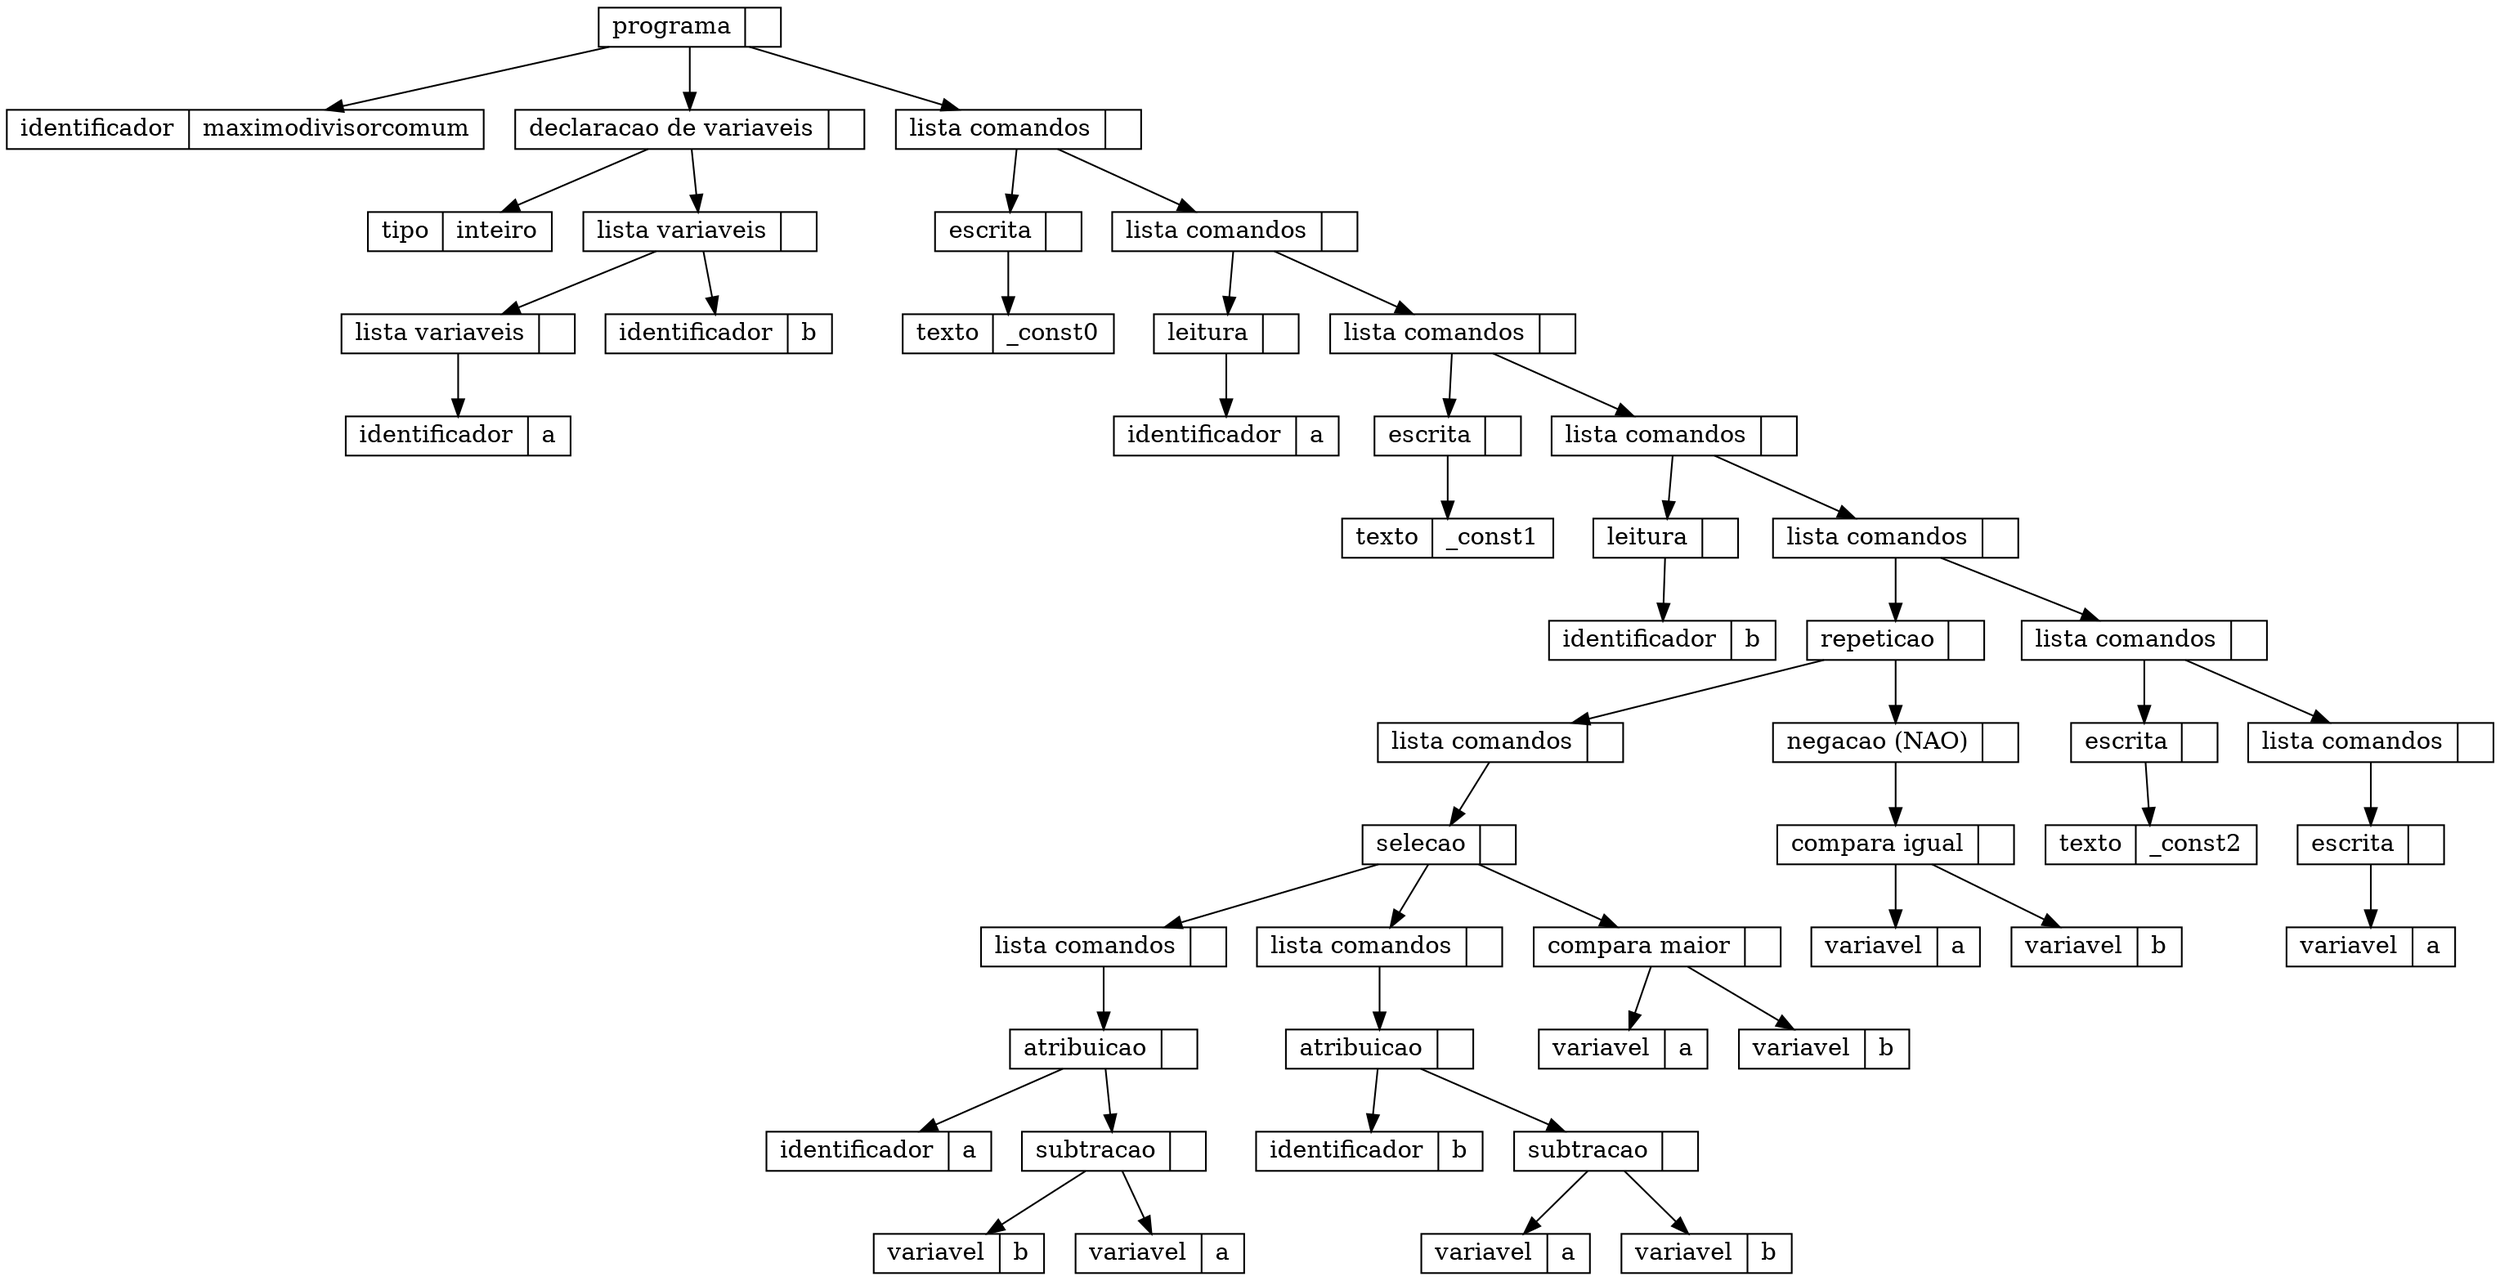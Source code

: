 digraph {
 node [shape=record, height=.1];
	n0x21261f0 [label = "<f0>programa | <f1>  "]; 
	n0x21252f0 [label = "<f0>identificador | <f1> maximodivisorcomum "]; 
	n0x21261f0 -> n0x21252f0; 
	n0x21254d0 [label = "<f0>declaracao de variaveis | <f1>  "]; 
	n0x2125340 [label = "<f0>tipo | <f1> inteiro "]; 
	n0x21254d0 -> n0x2125340; 
	n0x2125430 [label = "<f0>lista variaveis | <f1>  "]; 
	n0x2125390 [label = "<f0>lista variaveis | <f1>  "]; 
	n0x21253e0 [label = "<f0>identificador | <f1> a "]; 
	n0x2125390 -> n0x21253e0; 
	n0x2125430 -> n0x2125390; 
	n0x2125480 [label = "<f0>identificador | <f1> b "]; 
	n0x2125430 -> n0x2125480; 
	n0x21254d0 -> n0x2125430; 
	n0x21261f0 -> n0x21254d0; 
	n0x21261a0 [label = "<f0>lista comandos | <f1>  "]; 
	n0x2125570 [label = "<f0>escrita | <f1>  "]; 
	n0x2125520 [label = "<f0>texto | <f1> _const0 "]; 
	n0x2125570 -> n0x2125520; 
	n0x21261a0 -> n0x2125570; 
	n0x2126150 [label = "<f0>lista comandos | <f1>  "]; 
	n0x21255c0 [label = "<f0>leitura | <f1>  "]; 
	n0x2125610 [label = "<f0>identificador | <f1> a "]; 
	n0x21255c0 -> n0x2125610; 
	n0x2126150 -> n0x21255c0; 
	n0x2126100 [label = "<f0>lista comandos | <f1>  "]; 
	n0x21256b0 [label = "<f0>escrita | <f1>  "]; 
	n0x2125660 [label = "<f0>texto | <f1> _const1 "]; 
	n0x21256b0 -> n0x2125660; 
	n0x2126100 -> n0x21256b0; 
	n0x21260b0 [label = "<f0>lista comandos | <f1>  "]; 
	n0x2125700 [label = "<f0>leitura | <f1>  "]; 
	n0x2125750 [label = "<f0>identificador | <f1> b "]; 
	n0x2125700 -> n0x2125750; 
	n0x21260b0 -> n0x2125700; 
	n0x2126060 [label = "<f0>lista comandos | <f1>  "]; 
	n0x2125e30 [label = "<f0>repeticao | <f1>  "]; 
	n0x2125de0 [label = "<f0>lista comandos | <f1>  "]; 
	n0x2125d90 [label = "<f0>selecao | <f1>  "]; 
	n0x2125d40 [label = "<f0>lista comandos | <f1>  "]; 
	n0x2125ca0 [label = "<f0>atribuicao | <f1>  "]; 
	n0x2125cf0 [label = "<f0>identificador | <f1> a "]; 
	n0x2125ca0 -> n0x2125cf0; 
	n0x2125c50 [label = "<f0>subtracao | <f1>  "]; 
	n0x2125bb0 [label = "<f0>variavel | <f1> b"]; 
	n0x2125c50 -> n0x2125bb0; 
	n0x2125c00 [label = "<f0>variavel | <f1> a"]; 
	n0x2125c50 -> n0x2125c00; 
	n0x2125ca0 -> n0x2125c50; 
	n0x2125d40 -> n0x2125ca0; 
	n0x2125d90 -> n0x2125d40; 
	n0x2125b60 [label = "<f0>lista comandos | <f1>  "]; 
	n0x2125ac0 [label = "<f0>atribuicao | <f1>  "]; 
	n0x2125b10 [label = "<f0>identificador | <f1> b "]; 
	n0x2125ac0 -> n0x2125b10; 
	n0x2125a70 [label = "<f0>subtracao | <f1>  "]; 
	n0x21259d0 [label = "<f0>variavel | <f1> a"]; 
	n0x2125a70 -> n0x21259d0; 
	n0x2125a20 [label = "<f0>variavel | <f1> b"]; 
	n0x2125a70 -> n0x2125a20; 
	n0x2125ac0 -> n0x2125a70; 
	n0x2125b60 -> n0x2125ac0; 
	n0x2125d90 -> n0x2125b60; 
	n0x2125980 [label = "<f0>compara maior | <f1>  "]; 
	n0x21258e0 [label = "<f0>variavel | <f1> a"]; 
	n0x2125980 -> n0x21258e0; 
	n0x2125930 [label = "<f0>variavel | <f1> b"]; 
	n0x2125980 -> n0x2125930; 
	n0x2125d90 -> n0x2125980; 
	n0x2125de0 -> n0x2125d90; 
	n0x2125e30 -> n0x2125de0; 
	n0x2125890 [label = "<f0>negacao (NAO) | <f1>  "]; 
	n0x2125840 [label = "<f0>compara igual | <f1>  "]; 
	n0x21257a0 [label = "<f0>variavel | <f1> a"]; 
	n0x2125840 -> n0x21257a0; 
	n0x21257f0 [label = "<f0>variavel | <f1> b"]; 
	n0x2125840 -> n0x21257f0; 
	n0x2125890 -> n0x2125840; 
	n0x2125e30 -> n0x2125890; 
	n0x2126060 -> n0x2125e30; 
	n0x2126010 [label = "<f0>lista comandos | <f1>  "]; 
	n0x2125ed0 [label = "<f0>escrita | <f1>  "]; 
	n0x2125e80 [label = "<f0>texto | <f1> _const2 "]; 
	n0x2125ed0 -> n0x2125e80; 
	n0x2126010 -> n0x2125ed0; 
	n0x2125fc0 [label = "<f0>lista comandos | <f1>  "]; 
	n0x2125f70 [label = "<f0>escrita | <f1>  "]; 
	n0x2125f20 [label = "<f0>variavel | <f1> a"]; 
	n0x2125f70 -> n0x2125f20; 
	n0x2125fc0 -> n0x2125f70; 
	n0x2126010 -> n0x2125fc0; 
	n0x2126060 -> n0x2126010; 
	n0x21260b0 -> n0x2126060; 
	n0x2126100 -> n0x21260b0; 
	n0x2126150 -> n0x2126100; 
	n0x21261a0 -> n0x2126150; 
	n0x21261f0 -> n0x21261a0; 
}